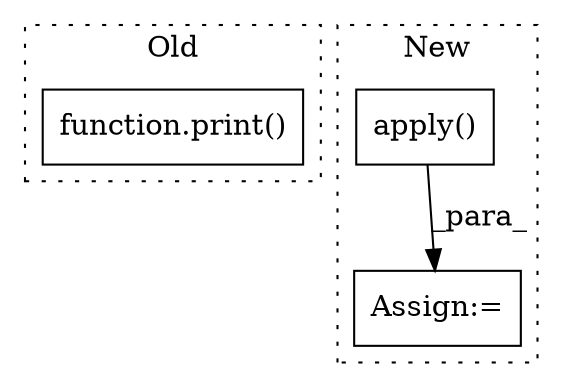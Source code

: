 digraph G {
subgraph cluster0 {
1 [label="function.print()" a="75" s="44387,44401" l="6,1" shape="box"];
label = "Old";
style="dotted";
}
subgraph cluster1 {
2 [label="apply()" a="75" s="46246,46309" l="12,52" shape="box"];
3 [label="Assign:=" a="68" s="46231" l="15" shape="box"];
label = "New";
style="dotted";
}
2 -> 3 [label="_para_"];
}